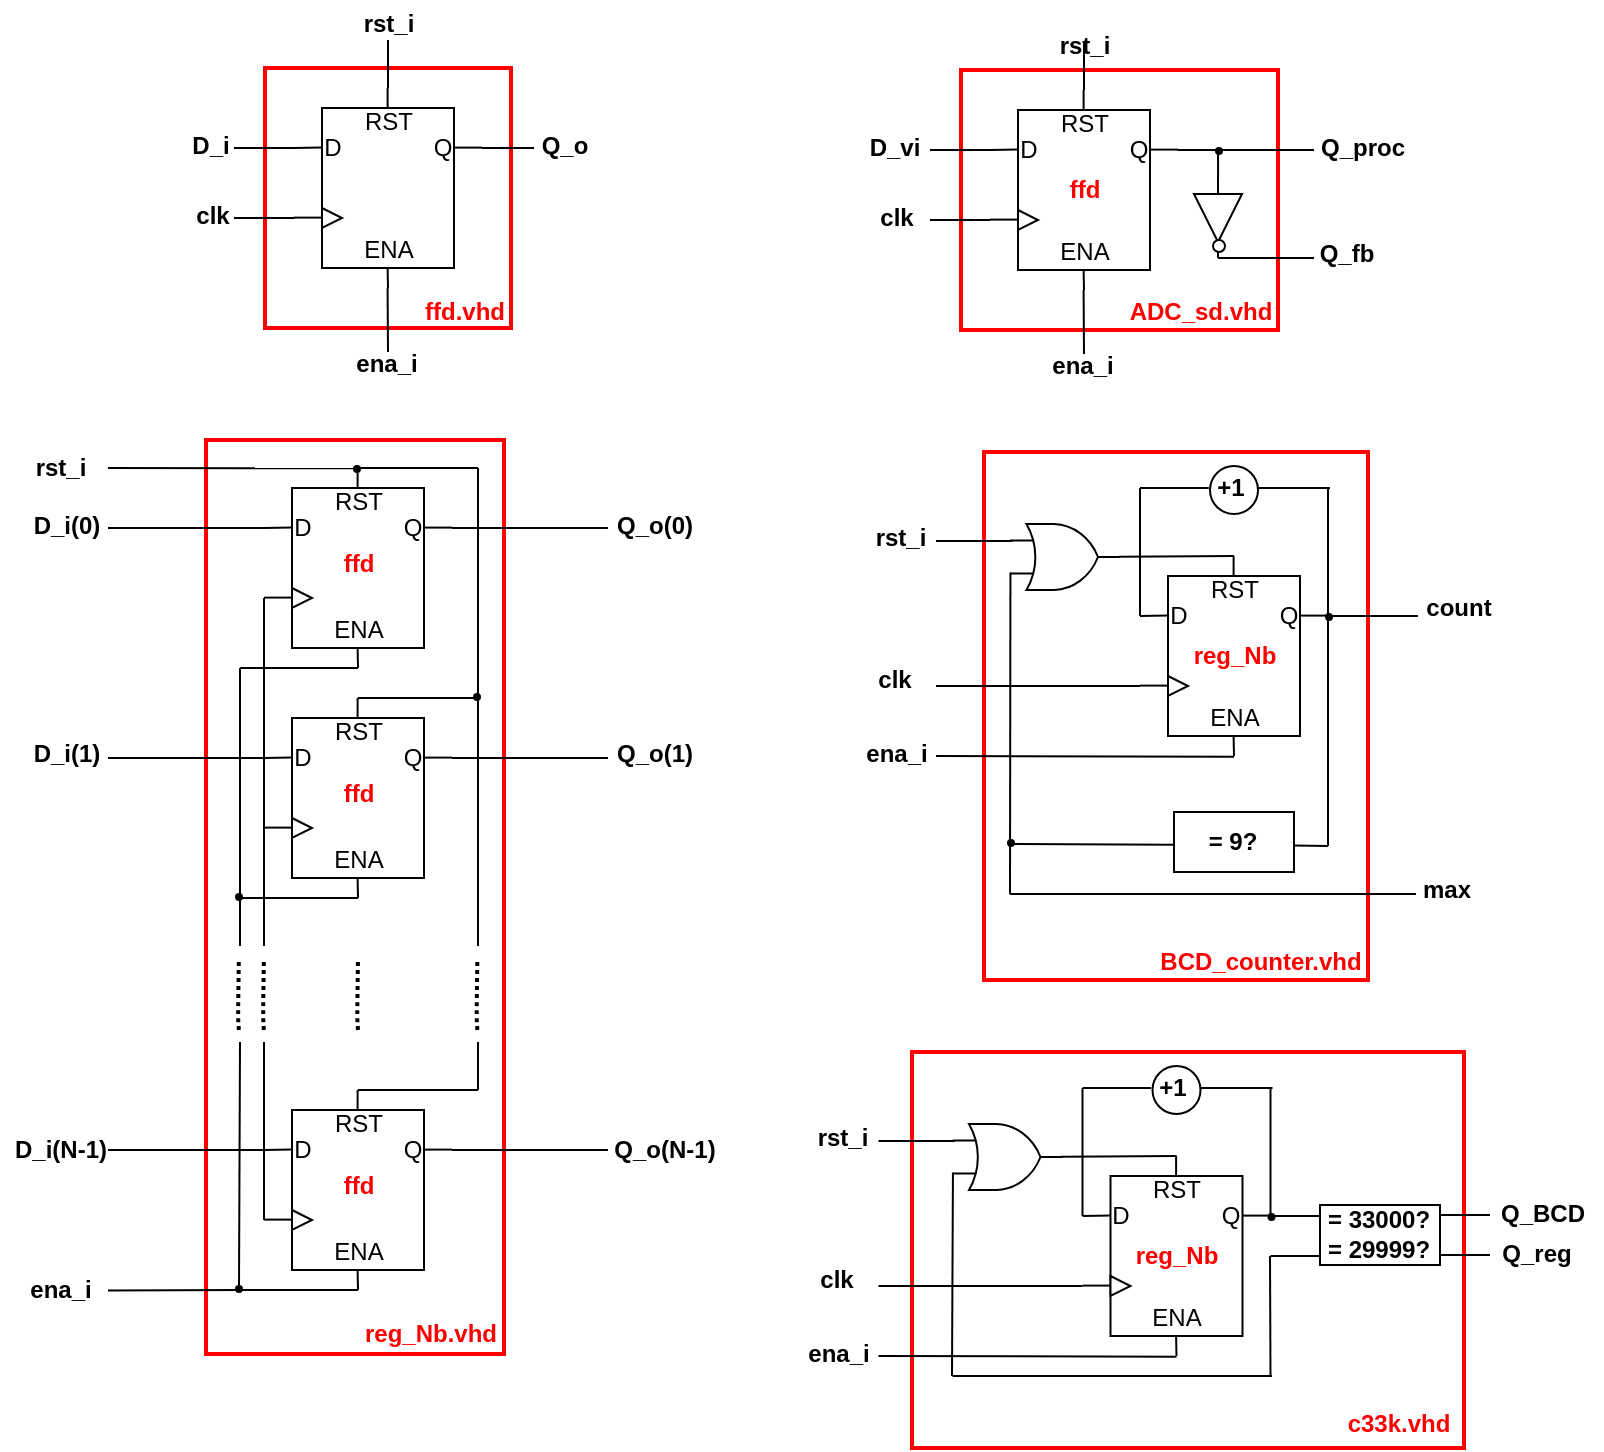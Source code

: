 <mxfile version="13.5.7" type="device"><diagram id="BDml15LXLaZWhRG83u35" name="Página-1"><mxGraphModel dx="1177" dy="720" grid="1" gridSize="6" guides="1" tooltips="1" connect="0" arrows="0" fold="1" page="1" pageScale="1" pageWidth="827" pageHeight="1169" math="0" shadow="0"><root><mxCell id="0"/><mxCell id="1" parent="0"/><mxCell id="DKKe2jAjlffZ30VWk2r--168" value="" style="rounded=0;whiteSpace=wrap;html=1;glass=0;fillColor=none;strokeColor=#FF0000;strokeWidth=2;" vertex="1" parent="1"><mxGeometry x="510" y="246" width="192" height="264" as="geometry"/></mxCell><mxCell id="DKKe2jAjlffZ30VWk2r--111" value="" style="rounded=0;whiteSpace=wrap;html=1;glass=0;fillColor=none;strokeColor=#FF0000;strokeWidth=2;" vertex="1" parent="1"><mxGeometry x="121" y="240" width="149" height="457" as="geometry"/></mxCell><mxCell id="DKKe2jAjlffZ30VWk2r--1" value="" style="group" vertex="1" connectable="0" parent="1"><mxGeometry x="165" y="64" width="94" height="100" as="geometry"/></mxCell><mxCell id="DKKe2jAjlffZ30VWk2r--2" value="" style="rounded=0;whiteSpace=wrap;html=1;" vertex="1" parent="DKKe2jAjlffZ30VWk2r--1"><mxGeometry x="14" y="10" width="66" height="80" as="geometry"/></mxCell><mxCell id="DKKe2jAjlffZ30VWk2r--3" value="" style="triangle;whiteSpace=wrap;html=1;" vertex="1" parent="DKKe2jAjlffZ30VWk2r--1"><mxGeometry x="14" y="60" width="10" height="10" as="geometry"/></mxCell><mxCell id="DKKe2jAjlffZ30VWk2r--4" value="D" style="text;html=1;resizable=0;autosize=1;align=center;verticalAlign=middle;points=[];fillColor=none;strokeColor=none;rounded=0;" vertex="1" parent="DKKe2jAjlffZ30VWk2r--1"><mxGeometry x="9" y="20" width="20" height="20" as="geometry"/></mxCell><mxCell id="DKKe2jAjlffZ30VWk2r--5" value="Q" style="text;html=1;resizable=0;autosize=1;align=center;verticalAlign=middle;points=[];fillColor=none;strokeColor=none;rounded=0;" vertex="1" parent="DKKe2jAjlffZ30VWk2r--1"><mxGeometry x="64" y="20" width="20" height="20" as="geometry"/></mxCell><mxCell id="DKKe2jAjlffZ30VWk2r--6" value="RST" style="text;html=1;resizable=0;autosize=1;align=center;verticalAlign=middle;points=[];fillColor=none;strokeColor=none;rounded=0;" vertex="1" parent="DKKe2jAjlffZ30VWk2r--1"><mxGeometry x="27" y="7" width="40" height="20" as="geometry"/></mxCell><mxCell id="DKKe2jAjlffZ30VWk2r--7" value="ENA" style="text;html=1;resizable=0;autosize=1;align=center;verticalAlign=middle;points=[];fillColor=none;strokeColor=none;rounded=0;" vertex="1" parent="DKKe2jAjlffZ30VWk2r--1"><mxGeometry x="27" y="71" width="40" height="20" as="geometry"/></mxCell><mxCell id="DKKe2jAjlffZ30VWk2r--8" value="" style="endArrow=none;html=1;" edge="1" parent="DKKe2jAjlffZ30VWk2r--1"><mxGeometry width="50" height="50" relative="1" as="geometry"><mxPoint y="30" as="sourcePoint"/><mxPoint x="14" y="29.8" as="targetPoint"/></mxGeometry></mxCell><mxCell id="DKKe2jAjlffZ30VWk2r--9" value="" style="endArrow=none;html=1;entryX=0.325;entryY=0.15;entryDx=0;entryDy=0;entryPerimeter=0;" edge="1" parent="DKKe2jAjlffZ30VWk2r--1"><mxGeometry width="50" height="50" relative="1" as="geometry"><mxPoint x="46.8" as="sourcePoint"/><mxPoint x="46.8" y="10" as="targetPoint"/></mxGeometry></mxCell><mxCell id="DKKe2jAjlffZ30VWk2r--10" value="" style="endArrow=none;html=1;" edge="1" parent="DKKe2jAjlffZ30VWk2r--1"><mxGeometry width="50" height="50" relative="1" as="geometry"><mxPoint y="64.8" as="sourcePoint"/><mxPoint x="14" y="64.8" as="targetPoint"/></mxGeometry></mxCell><mxCell id="DKKe2jAjlffZ30VWk2r--11" value="" style="endArrow=none;html=1;" edge="1" parent="DKKe2jAjlffZ30VWk2r--1"><mxGeometry width="50" height="50" relative="1" as="geometry"><mxPoint x="80" y="29.8" as="sourcePoint"/><mxPoint x="94" y="29.8" as="targetPoint"/></mxGeometry></mxCell><mxCell id="DKKe2jAjlffZ30VWk2r--12" value="" style="endArrow=none;html=1;" edge="1" parent="DKKe2jAjlffZ30VWk2r--1"><mxGeometry width="50" height="50" relative="1" as="geometry"><mxPoint x="46.8" y="90" as="sourcePoint"/><mxPoint x="47" y="100" as="targetPoint"/></mxGeometry></mxCell><mxCell id="DKKe2jAjlffZ30VWk2r--13" value="" style="rounded=0;whiteSpace=wrap;html=1;glass=0;fillColor=none;strokeColor=#FF0000;strokeWidth=2;" vertex="1" parent="1"><mxGeometry x="150.5" y="54" width="123" height="130" as="geometry"/></mxCell><mxCell id="DKKe2jAjlffZ30VWk2r--14" value="" style="endArrow=none;html=1;" edge="1" parent="1"><mxGeometry width="50" height="50" relative="1" as="geometry"><mxPoint x="135" y="94" as="sourcePoint"/><mxPoint x="165" y="94" as="targetPoint"/></mxGeometry></mxCell><mxCell id="DKKe2jAjlffZ30VWk2r--15" value="" style="endArrow=none;html=1;" edge="1" parent="1"><mxGeometry width="50" height="50" relative="1" as="geometry"><mxPoint x="135" y="129" as="sourcePoint"/><mxPoint x="165" y="129" as="targetPoint"/></mxGeometry></mxCell><mxCell id="DKKe2jAjlffZ30VWk2r--16" value="" style="endArrow=none;html=1;" edge="1" parent="1"><mxGeometry width="50" height="50" relative="1" as="geometry"><mxPoint x="212" y="64" as="sourcePoint"/><mxPoint x="212" y="40" as="targetPoint"/></mxGeometry></mxCell><mxCell id="DKKe2jAjlffZ30VWk2r--17" value="" style="endArrow=none;html=1;" edge="1" parent="1"><mxGeometry width="50" height="50" relative="1" as="geometry"><mxPoint x="212" y="196" as="sourcePoint"/><mxPoint x="211.8" y="164" as="targetPoint"/></mxGeometry></mxCell><mxCell id="DKKe2jAjlffZ30VWk2r--18" value="" style="endArrow=none;html=1;" edge="1" parent="1"><mxGeometry width="50" height="50" relative="1" as="geometry"><mxPoint x="259" y="94" as="sourcePoint"/><mxPoint x="285" y="94" as="targetPoint"/></mxGeometry></mxCell><mxCell id="DKKe2jAjlffZ30VWk2r--19" value="ffd.vhd" style="text;html=1;resizable=0;autosize=1;align=center;verticalAlign=middle;points=[];fillColor=none;strokeColor=none;rounded=0;fontSize=12;fontStyle=1;fontColor=#FF0000;" vertex="1" parent="1"><mxGeometry x="222.5" y="164" width="54" height="24" as="geometry"/></mxCell><mxCell id="DKKe2jAjlffZ30VWk2r--20" value="&lt;font style=&quot;font-size: 12px;&quot; color=&quot;#000000&quot;&gt;D_i&lt;/font&gt;" style="text;html=1;resizable=0;autosize=1;align=center;verticalAlign=middle;points=[];fillColor=none;strokeColor=none;rounded=0;fontSize=12;fontColor=#FF0000;fontStyle=1" vertex="1" parent="1"><mxGeometry x="105" y="81" width="36" height="24" as="geometry"/></mxCell><mxCell id="DKKe2jAjlffZ30VWk2r--21" value="&lt;font style=&quot;font-size: 12px;&quot; color=&quot;#000000&quot;&gt;clk&lt;/font&gt;" style="text;html=1;resizable=0;autosize=1;align=center;verticalAlign=middle;points=[];fillColor=none;strokeColor=none;rounded=0;fontSize=12;fontColor=#FF0000;fontStyle=1" vertex="1" parent="1"><mxGeometry x="109" y="116" width="30" height="24" as="geometry"/></mxCell><mxCell id="DKKe2jAjlffZ30VWk2r--22" value="&lt;font style=&quot;font-size: 12px;&quot; color=&quot;#000000&quot;&gt;Q_o&lt;/font&gt;" style="text;html=1;resizable=0;autosize=1;align=center;verticalAlign=middle;points=[];fillColor=none;strokeColor=none;rounded=0;fontSize=12;fontColor=#FF0000;fontStyle=1" vertex="1" parent="1"><mxGeometry x="282" y="81" width="36" height="24" as="geometry"/></mxCell><mxCell id="DKKe2jAjlffZ30VWk2r--23" value="&lt;font style=&quot;font-size: 12px;&quot; color=&quot;#000000&quot;&gt;rst_i&lt;/font&gt;" style="text;html=1;resizable=0;autosize=1;align=center;verticalAlign=middle;points=[];fillColor=none;strokeColor=none;rounded=0;fontSize=12;fontColor=#FF0000;fontStyle=1" vertex="1" parent="1"><mxGeometry x="191" y="20" width="42" height="24" as="geometry"/></mxCell><mxCell id="DKKe2jAjlffZ30VWk2r--24" value="&lt;font style=&quot;font-size: 12px;&quot; color=&quot;#000000&quot;&gt;ena_i&lt;/font&gt;" style="text;html=1;resizable=0;autosize=1;align=center;verticalAlign=middle;points=[];fillColor=none;strokeColor=none;rounded=0;fontSize=12;fontColor=#FF0000;fontStyle=1" vertex="1" parent="1"><mxGeometry x="187" y="190" width="48" height="24" as="geometry"/></mxCell><mxCell id="DKKe2jAjlffZ30VWk2r--25" value="" style="group" vertex="1" connectable="0" parent="1"><mxGeometry x="150" y="254" width="94" height="100" as="geometry"/></mxCell><mxCell id="DKKe2jAjlffZ30VWk2r--26" value="" style="rounded=0;whiteSpace=wrap;html=1;" vertex="1" parent="DKKe2jAjlffZ30VWk2r--25"><mxGeometry x="14" y="10" width="66" height="80" as="geometry"/></mxCell><mxCell id="DKKe2jAjlffZ30VWk2r--27" value="" style="triangle;whiteSpace=wrap;html=1;" vertex="1" parent="DKKe2jAjlffZ30VWk2r--25"><mxGeometry x="14" y="60" width="10" height="10" as="geometry"/></mxCell><mxCell id="DKKe2jAjlffZ30VWk2r--28" value="D" style="text;html=1;resizable=0;autosize=1;align=center;verticalAlign=middle;points=[];fillColor=none;strokeColor=none;rounded=0;" vertex="1" parent="DKKe2jAjlffZ30VWk2r--25"><mxGeometry x="9" y="20" width="20" height="20" as="geometry"/></mxCell><mxCell id="DKKe2jAjlffZ30VWk2r--29" value="Q" style="text;html=1;resizable=0;autosize=1;align=center;verticalAlign=middle;points=[];fillColor=none;strokeColor=none;rounded=0;" vertex="1" parent="DKKe2jAjlffZ30VWk2r--25"><mxGeometry x="64" y="20" width="20" height="20" as="geometry"/></mxCell><mxCell id="DKKe2jAjlffZ30VWk2r--30" value="RST" style="text;html=1;resizable=0;autosize=1;align=center;verticalAlign=middle;points=[];fillColor=none;strokeColor=none;rounded=0;" vertex="1" parent="DKKe2jAjlffZ30VWk2r--25"><mxGeometry x="27" y="7" width="40" height="20" as="geometry"/></mxCell><mxCell id="DKKe2jAjlffZ30VWk2r--31" value="ENA" style="text;html=1;resizable=0;autosize=1;align=center;verticalAlign=middle;points=[];fillColor=none;strokeColor=none;rounded=0;" vertex="1" parent="DKKe2jAjlffZ30VWk2r--25"><mxGeometry x="27" y="71" width="40" height="20" as="geometry"/></mxCell><mxCell id="DKKe2jAjlffZ30VWk2r--32" value="" style="endArrow=none;html=1;" edge="1" parent="DKKe2jAjlffZ30VWk2r--25"><mxGeometry width="50" height="50" relative="1" as="geometry"><mxPoint y="30" as="sourcePoint"/><mxPoint x="14" y="29.8" as="targetPoint"/></mxGeometry></mxCell><mxCell id="DKKe2jAjlffZ30VWk2r--33" value="" style="endArrow=none;html=1;entryX=0.325;entryY=0.15;entryDx=0;entryDy=0;entryPerimeter=0;" edge="1" parent="DKKe2jAjlffZ30VWk2r--25"><mxGeometry width="50" height="50" relative="1" as="geometry"><mxPoint x="46.8" as="sourcePoint"/><mxPoint x="46.8" y="10" as="targetPoint"/></mxGeometry></mxCell><mxCell id="DKKe2jAjlffZ30VWk2r--34" value="" style="endArrow=none;html=1;" edge="1" parent="DKKe2jAjlffZ30VWk2r--25"><mxGeometry width="50" height="50" relative="1" as="geometry"><mxPoint y="64.8" as="sourcePoint"/><mxPoint x="14" y="64.8" as="targetPoint"/></mxGeometry></mxCell><mxCell id="DKKe2jAjlffZ30VWk2r--35" value="" style="endArrow=none;html=1;" edge="1" parent="DKKe2jAjlffZ30VWk2r--25"><mxGeometry width="50" height="50" relative="1" as="geometry"><mxPoint x="80" y="29.8" as="sourcePoint"/><mxPoint x="94" y="29.8" as="targetPoint"/></mxGeometry></mxCell><mxCell id="DKKe2jAjlffZ30VWk2r--36" value="" style="endArrow=none;html=1;" edge="1" parent="DKKe2jAjlffZ30VWk2r--25"><mxGeometry width="50" height="50" relative="1" as="geometry"><mxPoint x="46.8" y="90" as="sourcePoint"/><mxPoint x="47" y="100" as="targetPoint"/></mxGeometry></mxCell><mxCell id="DKKe2jAjlffZ30VWk2r--107" value="ffd" style="text;html=1;resizable=0;autosize=1;align=center;verticalAlign=middle;points=[];fillColor=none;strokeColor=none;rounded=0;fontSize=12;fontStyle=1;fontColor=#FF0000;" vertex="1" parent="DKKe2jAjlffZ30VWk2r--25"><mxGeometry x="32" y="36" width="30" height="24" as="geometry"/></mxCell><mxCell id="DKKe2jAjlffZ30VWk2r--117" value="" style="ellipse;whiteSpace=wrap;html=1;fontSize=12;fontColor=#FF0000;aspect=fixed;fillColor=#000000;" vertex="1" parent="DKKe2jAjlffZ30VWk2r--25"><mxGeometry x="45" y="-1" width="3" height="3" as="geometry"/></mxCell><mxCell id="DKKe2jAjlffZ30VWk2r--51" value="" style="group" vertex="1" connectable="0" parent="1"><mxGeometry x="150" y="369" width="94" height="100" as="geometry"/></mxCell><mxCell id="DKKe2jAjlffZ30VWk2r--52" value="" style="rounded=0;whiteSpace=wrap;html=1;" vertex="1" parent="DKKe2jAjlffZ30VWk2r--51"><mxGeometry x="14" y="10" width="66" height="80" as="geometry"/></mxCell><mxCell id="DKKe2jAjlffZ30VWk2r--53" value="" style="triangle;whiteSpace=wrap;html=1;" vertex="1" parent="DKKe2jAjlffZ30VWk2r--51"><mxGeometry x="14" y="60" width="10" height="10" as="geometry"/></mxCell><mxCell id="DKKe2jAjlffZ30VWk2r--54" value="D" style="text;html=1;resizable=0;autosize=1;align=center;verticalAlign=middle;points=[];fillColor=none;strokeColor=none;rounded=0;" vertex="1" parent="DKKe2jAjlffZ30VWk2r--51"><mxGeometry x="9" y="20" width="20" height="20" as="geometry"/></mxCell><mxCell id="DKKe2jAjlffZ30VWk2r--55" value="Q" style="text;html=1;resizable=0;autosize=1;align=center;verticalAlign=middle;points=[];fillColor=none;strokeColor=none;rounded=0;" vertex="1" parent="DKKe2jAjlffZ30VWk2r--51"><mxGeometry x="64" y="20" width="20" height="20" as="geometry"/></mxCell><mxCell id="DKKe2jAjlffZ30VWk2r--56" value="RST" style="text;html=1;resizable=0;autosize=1;align=center;verticalAlign=middle;points=[];fillColor=none;strokeColor=none;rounded=0;" vertex="1" parent="DKKe2jAjlffZ30VWk2r--51"><mxGeometry x="27" y="7" width="40" height="20" as="geometry"/></mxCell><mxCell id="DKKe2jAjlffZ30VWk2r--57" value="ENA" style="text;html=1;resizable=0;autosize=1;align=center;verticalAlign=middle;points=[];fillColor=none;strokeColor=none;rounded=0;" vertex="1" parent="DKKe2jAjlffZ30VWk2r--51"><mxGeometry x="27" y="71" width="40" height="20" as="geometry"/></mxCell><mxCell id="DKKe2jAjlffZ30VWk2r--58" value="" style="endArrow=none;html=1;" edge="1" parent="DKKe2jAjlffZ30VWk2r--51"><mxGeometry width="50" height="50" relative="1" as="geometry"><mxPoint y="30" as="sourcePoint"/><mxPoint x="14" y="29.8" as="targetPoint"/></mxGeometry></mxCell><mxCell id="DKKe2jAjlffZ30VWk2r--59" value="" style="endArrow=none;html=1;entryX=0.325;entryY=0.15;entryDx=0;entryDy=0;entryPerimeter=0;" edge="1" parent="DKKe2jAjlffZ30VWk2r--51"><mxGeometry width="50" height="50" relative="1" as="geometry"><mxPoint x="46.8" as="sourcePoint"/><mxPoint x="46.8" y="10" as="targetPoint"/></mxGeometry></mxCell><mxCell id="DKKe2jAjlffZ30VWk2r--60" value="" style="endArrow=none;html=1;" edge="1" parent="DKKe2jAjlffZ30VWk2r--51"><mxGeometry width="50" height="50" relative="1" as="geometry"><mxPoint y="64.8" as="sourcePoint"/><mxPoint x="14" y="64.8" as="targetPoint"/></mxGeometry></mxCell><mxCell id="DKKe2jAjlffZ30VWk2r--61" value="" style="endArrow=none;html=1;" edge="1" parent="DKKe2jAjlffZ30VWk2r--51"><mxGeometry width="50" height="50" relative="1" as="geometry"><mxPoint x="80" y="29.8" as="sourcePoint"/><mxPoint x="94" y="29.8" as="targetPoint"/></mxGeometry></mxCell><mxCell id="DKKe2jAjlffZ30VWk2r--62" value="" style="endArrow=none;html=1;" edge="1" parent="DKKe2jAjlffZ30VWk2r--51"><mxGeometry width="50" height="50" relative="1" as="geometry"><mxPoint x="46.8" y="90" as="sourcePoint"/><mxPoint x="47" y="100" as="targetPoint"/></mxGeometry></mxCell><mxCell id="DKKe2jAjlffZ30VWk2r--108" value="ffd" style="text;html=1;resizable=0;autosize=1;align=center;verticalAlign=middle;points=[];fillColor=none;strokeColor=none;rounded=0;fontSize=12;fontStyle=1;fontColor=#FF0000;" vertex="1" parent="DKKe2jAjlffZ30VWk2r--51"><mxGeometry x="32" y="36" width="30" height="24" as="geometry"/></mxCell><mxCell id="DKKe2jAjlffZ30VWk2r--63" value="" style="group" vertex="1" connectable="0" parent="1"><mxGeometry x="150" y="565" width="94" height="100" as="geometry"/></mxCell><mxCell id="DKKe2jAjlffZ30VWk2r--64" value="" style="rounded=0;whiteSpace=wrap;html=1;" vertex="1" parent="DKKe2jAjlffZ30VWk2r--63"><mxGeometry x="14" y="10" width="66" height="80" as="geometry"/></mxCell><mxCell id="DKKe2jAjlffZ30VWk2r--65" value="" style="triangle;whiteSpace=wrap;html=1;" vertex="1" parent="DKKe2jAjlffZ30VWk2r--63"><mxGeometry x="14" y="60" width="10" height="10" as="geometry"/></mxCell><mxCell id="DKKe2jAjlffZ30VWk2r--66" value="D" style="text;html=1;resizable=0;autosize=1;align=center;verticalAlign=middle;points=[];fillColor=none;strokeColor=none;rounded=0;" vertex="1" parent="DKKe2jAjlffZ30VWk2r--63"><mxGeometry x="9" y="20" width="20" height="20" as="geometry"/></mxCell><mxCell id="DKKe2jAjlffZ30VWk2r--67" value="Q" style="text;html=1;resizable=0;autosize=1;align=center;verticalAlign=middle;points=[];fillColor=none;strokeColor=none;rounded=0;" vertex="1" parent="DKKe2jAjlffZ30VWk2r--63"><mxGeometry x="64" y="20" width="20" height="20" as="geometry"/></mxCell><mxCell id="DKKe2jAjlffZ30VWk2r--68" value="RST" style="text;html=1;resizable=0;autosize=1;align=center;verticalAlign=middle;points=[];fillColor=none;strokeColor=none;rounded=0;" vertex="1" parent="DKKe2jAjlffZ30VWk2r--63"><mxGeometry x="27" y="7" width="40" height="20" as="geometry"/></mxCell><mxCell id="DKKe2jAjlffZ30VWk2r--69" value="ENA" style="text;html=1;resizable=0;autosize=1;align=center;verticalAlign=middle;points=[];fillColor=none;strokeColor=none;rounded=0;" vertex="1" parent="DKKe2jAjlffZ30VWk2r--63"><mxGeometry x="27" y="71" width="40" height="20" as="geometry"/></mxCell><mxCell id="DKKe2jAjlffZ30VWk2r--70" value="" style="endArrow=none;html=1;" edge="1" parent="DKKe2jAjlffZ30VWk2r--63"><mxGeometry width="50" height="50" relative="1" as="geometry"><mxPoint y="30" as="sourcePoint"/><mxPoint x="14" y="29.8" as="targetPoint"/></mxGeometry></mxCell><mxCell id="DKKe2jAjlffZ30VWk2r--71" value="" style="endArrow=none;html=1;entryX=0.325;entryY=0.15;entryDx=0;entryDy=0;entryPerimeter=0;" edge="1" parent="DKKe2jAjlffZ30VWk2r--63"><mxGeometry width="50" height="50" relative="1" as="geometry"><mxPoint x="46.8" as="sourcePoint"/><mxPoint x="46.8" y="10" as="targetPoint"/></mxGeometry></mxCell><mxCell id="DKKe2jAjlffZ30VWk2r--72" value="" style="endArrow=none;html=1;" edge="1" parent="DKKe2jAjlffZ30VWk2r--63"><mxGeometry width="50" height="50" relative="1" as="geometry"><mxPoint y="64.8" as="sourcePoint"/><mxPoint x="14" y="64.8" as="targetPoint"/></mxGeometry></mxCell><mxCell id="DKKe2jAjlffZ30VWk2r--73" value="" style="endArrow=none;html=1;" edge="1" parent="DKKe2jAjlffZ30VWk2r--63"><mxGeometry width="50" height="50" relative="1" as="geometry"><mxPoint x="80" y="29.8" as="sourcePoint"/><mxPoint x="94" y="29.8" as="targetPoint"/></mxGeometry></mxCell><mxCell id="DKKe2jAjlffZ30VWk2r--74" value="" style="endArrow=none;html=1;" edge="1" parent="DKKe2jAjlffZ30VWk2r--63"><mxGeometry width="50" height="50" relative="1" as="geometry"><mxPoint x="46.8" y="90" as="sourcePoint"/><mxPoint x="47" y="100" as="targetPoint"/></mxGeometry></mxCell><mxCell id="DKKe2jAjlffZ30VWk2r--86" value="" style="endArrow=none;html=1;fontSize=12;fontColor=#FF0000;" edge="1" parent="DKKe2jAjlffZ30VWk2r--63"><mxGeometry width="50" height="50" relative="1" as="geometry"><mxPoint x="-12" y="100" as="sourcePoint"/><mxPoint x="47" y="100" as="targetPoint"/></mxGeometry></mxCell><mxCell id="DKKe2jAjlffZ30VWk2r--94" value="" style="endArrow=none;html=1;fontSize=12;fontColor=#FF0000;" edge="1" parent="DKKe2jAjlffZ30VWk2r--63"><mxGeometry width="50" height="50" relative="1" as="geometry"><mxPoint y="65" as="sourcePoint"/><mxPoint y="-24" as="targetPoint"/></mxGeometry></mxCell><mxCell id="DKKe2jAjlffZ30VWk2r--109" value="ffd" style="text;html=1;resizable=0;autosize=1;align=center;verticalAlign=middle;points=[];fillColor=none;strokeColor=none;rounded=0;fontSize=12;fontStyle=1;fontColor=#FF0000;" vertex="1" parent="DKKe2jAjlffZ30VWk2r--63"><mxGeometry x="32" y="36" width="30" height="24" as="geometry"/></mxCell><mxCell id="DKKe2jAjlffZ30VWk2r--75" value="" style="endArrow=none;dashed=1;html=1;strokeWidth=2;fontSize=12;fontColor=#FF0000;dashPattern=1 1;" edge="1" parent="1"><mxGeometry width="50" height="50" relative="1" as="geometry"><mxPoint x="197" y="535" as="sourcePoint"/><mxPoint x="197" y="499" as="targetPoint"/><Array as="points"><mxPoint x="196.58" y="529"/></Array></mxGeometry></mxCell><mxCell id="DKKe2jAjlffZ30VWk2r--76" value="" style="endArrow=none;html=1;fontSize=12;fontColor=#FF0000;" edge="1" parent="1"><mxGeometry width="50" height="50" relative="1" as="geometry"><mxPoint x="72" y="284" as="sourcePoint"/><mxPoint x="150" y="284" as="targetPoint"/></mxGeometry></mxCell><mxCell id="DKKe2jAjlffZ30VWk2r--77" value="" style="endArrow=none;html=1;fontSize=12;fontColor=#FF0000;" edge="1" parent="1"><mxGeometry width="50" height="50" relative="1" as="geometry"><mxPoint x="72" y="399" as="sourcePoint"/><mxPoint x="150" y="399" as="targetPoint"/></mxGeometry></mxCell><mxCell id="DKKe2jAjlffZ30VWk2r--78" value="" style="endArrow=none;html=1;fontSize=12;fontColor=#FF0000;" edge="1" parent="1"><mxGeometry width="50" height="50" relative="1" as="geometry"><mxPoint x="72" y="595" as="sourcePoint"/><mxPoint x="150" y="595" as="targetPoint"/></mxGeometry></mxCell><mxCell id="DKKe2jAjlffZ30VWk2r--80" value="" style="endArrow=none;html=1;fontSize=12;fontColor=#FF0000;" edge="1" parent="1"><mxGeometry width="50" height="50" relative="1" as="geometry"><mxPoint x="138" y="354" as="sourcePoint"/><mxPoint x="197" y="354" as="targetPoint"/></mxGeometry></mxCell><mxCell id="DKKe2jAjlffZ30VWk2r--81" value="" style="endArrow=none;html=1;fontSize=12;fontColor=#FF0000;" edge="1" parent="1"><mxGeometry width="50" height="50" relative="1" as="geometry"><mxPoint x="138" y="469" as="sourcePoint"/><mxPoint x="138" y="354" as="targetPoint"/></mxGeometry></mxCell><mxCell id="DKKe2jAjlffZ30VWk2r--82" value="" style="endArrow=none;html=1;fontSize=12;fontColor=#FF0000;" edge="1" parent="1"><mxGeometry width="50" height="50" relative="1" as="geometry"><mxPoint x="138" y="469" as="sourcePoint"/><mxPoint x="197" y="469" as="targetPoint"/></mxGeometry></mxCell><mxCell id="DKKe2jAjlffZ30VWk2r--83" value="" style="ellipse;whiteSpace=wrap;html=1;fontSize=12;fontColor=#FF0000;aspect=fixed;fillColor=#000000;" vertex="1" parent="1"><mxGeometry x="136" y="467" width="3" height="3" as="geometry"/></mxCell><mxCell id="DKKe2jAjlffZ30VWk2r--87" value="" style="endArrow=none;html=1;fontSize=12;fontColor=#FF0000;" edge="1" parent="1"><mxGeometry width="50" height="50" relative="1" as="geometry"><mxPoint x="138" y="493" as="sourcePoint"/><mxPoint x="138" y="470" as="targetPoint"/></mxGeometry></mxCell><mxCell id="DKKe2jAjlffZ30VWk2r--88" value="" style="endArrow=none;html=1;fontSize=12;fontColor=#FF0000;" edge="1" parent="1" source="DKKe2jAjlffZ30VWk2r--89"><mxGeometry width="50" height="50" relative="1" as="geometry"><mxPoint x="138" y="665" as="sourcePoint"/><mxPoint x="138" y="541" as="targetPoint"/></mxGeometry></mxCell><mxCell id="DKKe2jAjlffZ30VWk2r--89" value="" style="ellipse;whiteSpace=wrap;html=1;fontSize=12;fontColor=#FF0000;aspect=fixed;fillColor=#000000;" vertex="1" parent="1"><mxGeometry x="136" y="663" width="3" height="3" as="geometry"/></mxCell><mxCell id="DKKe2jAjlffZ30VWk2r--90" value="" style="endArrow=none;html=1;fontSize=12;fontColor=#FF0000;" edge="1" parent="1" target="DKKe2jAjlffZ30VWk2r--89"><mxGeometry width="50" height="50" relative="1" as="geometry"><mxPoint x="138" y="666" as="sourcePoint"/><mxPoint x="138" y="552" as="targetPoint"/></mxGeometry></mxCell><mxCell id="DKKe2jAjlffZ30VWk2r--91" value="" style="endArrow=none;html=1;fontSize=12;fontColor=#FF0000;" edge="1" parent="1"><mxGeometry width="50" height="50" relative="1" as="geometry"><mxPoint x="150" y="493" as="sourcePoint"/><mxPoint x="150" y="319" as="targetPoint"/></mxGeometry></mxCell><mxCell id="DKKe2jAjlffZ30VWk2r--92" value="" style="ellipse;whiteSpace=wrap;html=1;fontSize=12;fontColor=#FF0000;aspect=fixed;fillColor=#000000;" vertex="1" parent="1"><mxGeometry x="255" y="367" width="3" height="3" as="geometry"/></mxCell><mxCell id="DKKe2jAjlffZ30VWk2r--95" value="" style="endArrow=none;html=1;fontSize=12;fontColor=#FF0000;" edge="1" parent="1"><mxGeometry width="50" height="50" relative="1" as="geometry"><mxPoint x="244" y="595" as="sourcePoint"/><mxPoint x="322" y="595" as="targetPoint"/></mxGeometry></mxCell><mxCell id="DKKe2jAjlffZ30VWk2r--96" value="" style="endArrow=none;html=1;fontSize=12;fontColor=#FF0000;" edge="1" parent="1"><mxGeometry width="50" height="50" relative="1" as="geometry"><mxPoint x="244" y="399" as="sourcePoint"/><mxPoint x="322" y="399" as="targetPoint"/></mxGeometry></mxCell><mxCell id="DKKe2jAjlffZ30VWk2r--97" value="" style="endArrow=none;html=1;fontSize=12;fontColor=#FF0000;" edge="1" parent="1"><mxGeometry width="50" height="50" relative="1" as="geometry"><mxPoint x="244" y="284" as="sourcePoint"/><mxPoint x="322" y="284" as="targetPoint"/></mxGeometry></mxCell><mxCell id="DKKe2jAjlffZ30VWk2r--98" value="" style="endArrow=none;html=1;fontSize=12;fontColor=#FF0000;" edge="1" parent="1"><mxGeometry width="50" height="50" relative="1" as="geometry"><mxPoint x="197" y="254" as="sourcePoint"/><mxPoint x="257" y="254" as="targetPoint"/></mxGeometry></mxCell><mxCell id="DKKe2jAjlffZ30VWk2r--99" value="" style="endArrow=none;html=1;fontSize=12;fontColor=#FF0000;" edge="1" parent="1"><mxGeometry width="50" height="50" relative="1" as="geometry"><mxPoint x="197" y="369" as="sourcePoint"/><mxPoint x="257" y="369" as="targetPoint"/></mxGeometry></mxCell><mxCell id="DKKe2jAjlffZ30VWk2r--101" value="" style="endArrow=none;html=1;fontSize=12;fontColor=#FF0000;" edge="1" parent="1"><mxGeometry width="50" height="50" relative="1" as="geometry"><mxPoint x="257" y="493" as="sourcePoint"/><mxPoint x="257" y="254" as="targetPoint"/></mxGeometry></mxCell><mxCell id="DKKe2jAjlffZ30VWk2r--102" value="" style="endArrow=none;html=1;fontSize=12;fontColor=#FF0000;" edge="1" parent="1"><mxGeometry width="50" height="50" relative="1" as="geometry"><mxPoint x="197" y="565" as="sourcePoint"/><mxPoint x="257" y="565" as="targetPoint"/></mxGeometry></mxCell><mxCell id="DKKe2jAjlffZ30VWk2r--103" value="" style="endArrow=none;html=1;fontSize=12;fontColor=#FF0000;" edge="1" parent="1"><mxGeometry width="50" height="50" relative="1" as="geometry"><mxPoint x="257" y="565" as="sourcePoint"/><mxPoint x="257" y="541" as="targetPoint"/></mxGeometry></mxCell><mxCell id="DKKe2jAjlffZ30VWk2r--104" value="" style="endArrow=none;dashed=1;html=1;strokeWidth=2;fontSize=12;fontColor=#FF0000;dashPattern=1 1;" edge="1" parent="1"><mxGeometry width="50" height="50" relative="1" as="geometry"><mxPoint x="149.94" y="535" as="sourcePoint"/><mxPoint x="149.94" y="499" as="targetPoint"/><Array as="points"><mxPoint x="149.52" y="529"/></Array></mxGeometry></mxCell><mxCell id="DKKe2jAjlffZ30VWk2r--105" value="" style="endArrow=none;dashed=1;html=1;strokeWidth=2;fontSize=12;fontColor=#FF0000;dashPattern=1 1;" edge="1" parent="1"><mxGeometry width="50" height="50" relative="1" as="geometry"><mxPoint x="137.42" y="535" as="sourcePoint"/><mxPoint x="137.42" y="499" as="targetPoint"/><Array as="points"><mxPoint x="137" y="529"/></Array></mxGeometry></mxCell><mxCell id="DKKe2jAjlffZ30VWk2r--106" value="" style="endArrow=none;dashed=1;html=1;strokeWidth=2;fontSize=12;fontColor=#FF0000;dashPattern=1 1;" edge="1" parent="1"><mxGeometry width="50" height="50" relative="1" as="geometry"><mxPoint x="256.68" y="535" as="sourcePoint"/><mxPoint x="256.68" y="499" as="targetPoint"/><Array as="points"><mxPoint x="256.26" y="529"/></Array></mxGeometry></mxCell><mxCell id="DKKe2jAjlffZ30VWk2r--110" value="" style="endArrow=none;html=1;fontSize=12;fontColor=#FF0000;" edge="1" parent="1"><mxGeometry width="50" height="50" relative="1" as="geometry"><mxPoint x="72" y="665.3" as="sourcePoint"/><mxPoint x="138" y="665" as="targetPoint"/></mxGeometry></mxCell><mxCell id="DKKe2jAjlffZ30VWk2r--113" value="reg_Nb.vhd" style="text;html=1;resizable=0;autosize=1;align=center;verticalAlign=middle;points=[];fillColor=none;strokeColor=none;rounded=0;fontSize=12;fontStyle=1;fontColor=#FF0000;" vertex="1" parent="1"><mxGeometry x="191" y="675" width="84" height="24" as="geometry"/></mxCell><mxCell id="DKKe2jAjlffZ30VWk2r--114" value="&lt;font style=&quot;font-size: 12px;&quot; color=&quot;#000000&quot;&gt;ena_i&lt;/font&gt;" style="text;html=1;resizable=0;autosize=1;align=center;verticalAlign=middle;points=[];fillColor=none;strokeColor=none;rounded=0;fontSize=12;fontColor=#FF0000;fontStyle=1" vertex="1" parent="1"><mxGeometry x="24" y="652.5" width="48" height="24" as="geometry"/></mxCell><mxCell id="DKKe2jAjlffZ30VWk2r--115" value="&lt;font style=&quot;font-size: 12px;&quot; color=&quot;#000000&quot;&gt;rst_i&lt;/font&gt;" style="text;html=1;resizable=0;autosize=1;align=center;verticalAlign=middle;points=[];fillColor=none;strokeColor=none;rounded=0;fontSize=12;fontColor=#FF0000;fontStyle=1" vertex="1" parent="1"><mxGeometry x="27" y="242" width="42" height="24" as="geometry"/></mxCell><mxCell id="DKKe2jAjlffZ30VWk2r--116" value="" style="endArrow=none;html=1;fontSize=12;fontColor=#FF0000;entryX=0.517;entryY=0.031;entryDx=0;entryDy=0;entryPerimeter=0;" edge="1" parent="1" target="DKKe2jAjlffZ30VWk2r--111"><mxGeometry width="50" height="50" relative="1" as="geometry"><mxPoint x="72" y="254" as="sourcePoint"/><mxPoint x="102" y="254" as="targetPoint"/></mxGeometry></mxCell><mxCell id="DKKe2jAjlffZ30VWk2r--118" value="&lt;font style=&quot;font-size: 12px&quot; color=&quot;#000000&quot;&gt;Q_o(0)&lt;/font&gt;" style="text;html=1;resizable=0;autosize=1;align=center;verticalAlign=middle;points=[];fillColor=none;strokeColor=none;rounded=0;fontSize=12;fontColor=#FF0000;fontStyle=1" vertex="1" parent="1"><mxGeometry x="318" y="271" width="54" height="24" as="geometry"/></mxCell><mxCell id="DKKe2jAjlffZ30VWk2r--119" value="&lt;font style=&quot;font-size: 12px&quot; color=&quot;#000000&quot;&gt;Q_o(1)&lt;/font&gt;" style="text;html=1;resizable=0;autosize=1;align=center;verticalAlign=middle;points=[];fillColor=none;strokeColor=none;rounded=0;fontSize=12;fontColor=#FF0000;fontStyle=1" vertex="1" parent="1"><mxGeometry x="318" y="385" width="54" height="24" as="geometry"/></mxCell><mxCell id="DKKe2jAjlffZ30VWk2r--120" value="&lt;font style=&quot;font-size: 12px&quot; color=&quot;#000000&quot;&gt;Q_o(N-1)&lt;/font&gt;" style="text;html=1;resizable=0;autosize=1;align=center;verticalAlign=middle;points=[];fillColor=none;strokeColor=none;rounded=0;fontSize=12;fontColor=#FF0000;fontStyle=1" vertex="1" parent="1"><mxGeometry x="317" y="583" width="66" height="24" as="geometry"/></mxCell><mxCell id="DKKe2jAjlffZ30VWk2r--121" value="&lt;font style=&quot;font-size: 12px&quot; color=&quot;#000000&quot;&gt;D_i(0)&lt;/font&gt;" style="text;html=1;resizable=0;autosize=1;align=center;verticalAlign=middle;points=[];fillColor=none;strokeColor=none;rounded=0;fontSize=12;fontColor=#FF0000;fontStyle=1" vertex="1" parent="1"><mxGeometry x="27" y="271" width="48" height="24" as="geometry"/></mxCell><mxCell id="DKKe2jAjlffZ30VWk2r--122" value="&lt;font style=&quot;font-size: 12px&quot; color=&quot;#000000&quot;&gt;D_i(1)&lt;/font&gt;" style="text;html=1;resizable=0;autosize=1;align=center;verticalAlign=middle;points=[];fillColor=none;strokeColor=none;rounded=0;fontSize=12;fontColor=#FF0000;fontStyle=1" vertex="1" parent="1"><mxGeometry x="27" y="385" width="48" height="24" as="geometry"/></mxCell><mxCell id="DKKe2jAjlffZ30VWk2r--123" value="&lt;font style=&quot;font-size: 12px&quot; color=&quot;#000000&quot;&gt;D_i(N-1)&lt;/font&gt;" style="text;html=1;resizable=0;autosize=1;align=center;verticalAlign=middle;points=[];fillColor=none;strokeColor=none;rounded=0;fontSize=12;fontColor=#FF0000;fontStyle=1" vertex="1" parent="1"><mxGeometry x="18" y="583" width="60" height="24" as="geometry"/></mxCell><mxCell id="DKKe2jAjlffZ30VWk2r--124" value="" style="group" vertex="1" connectable="0" parent="1"><mxGeometry x="513" y="65" width="94" height="100" as="geometry"/></mxCell><mxCell id="DKKe2jAjlffZ30VWk2r--125" value="" style="rounded=0;whiteSpace=wrap;html=1;" vertex="1" parent="DKKe2jAjlffZ30VWk2r--124"><mxGeometry x="14" y="10" width="66" height="80" as="geometry"/></mxCell><mxCell id="DKKe2jAjlffZ30VWk2r--126" value="" style="triangle;whiteSpace=wrap;html=1;" vertex="1" parent="DKKe2jAjlffZ30VWk2r--124"><mxGeometry x="14" y="60" width="10" height="10" as="geometry"/></mxCell><mxCell id="DKKe2jAjlffZ30VWk2r--127" value="D" style="text;html=1;resizable=0;autosize=1;align=center;verticalAlign=middle;points=[];fillColor=none;strokeColor=none;rounded=0;" vertex="1" parent="DKKe2jAjlffZ30VWk2r--124"><mxGeometry x="9" y="20" width="20" height="20" as="geometry"/></mxCell><mxCell id="DKKe2jAjlffZ30VWk2r--128" value="Q" style="text;html=1;resizable=0;autosize=1;align=center;verticalAlign=middle;points=[];fillColor=none;strokeColor=none;rounded=0;" vertex="1" parent="DKKe2jAjlffZ30VWk2r--124"><mxGeometry x="64" y="20" width="20" height="20" as="geometry"/></mxCell><mxCell id="DKKe2jAjlffZ30VWk2r--129" value="RST" style="text;html=1;resizable=0;autosize=1;align=center;verticalAlign=middle;points=[];fillColor=none;strokeColor=none;rounded=0;" vertex="1" parent="DKKe2jAjlffZ30VWk2r--124"><mxGeometry x="27" y="7" width="40" height="20" as="geometry"/></mxCell><mxCell id="DKKe2jAjlffZ30VWk2r--130" value="ENA" style="text;html=1;resizable=0;autosize=1;align=center;verticalAlign=middle;points=[];fillColor=none;strokeColor=none;rounded=0;" vertex="1" parent="DKKe2jAjlffZ30VWk2r--124"><mxGeometry x="27" y="71" width="40" height="20" as="geometry"/></mxCell><mxCell id="DKKe2jAjlffZ30VWk2r--131" value="" style="endArrow=none;html=1;" edge="1" parent="DKKe2jAjlffZ30VWk2r--124"><mxGeometry width="50" height="50" relative="1" as="geometry"><mxPoint y="30" as="sourcePoint"/><mxPoint x="14" y="29.8" as="targetPoint"/></mxGeometry></mxCell><mxCell id="DKKe2jAjlffZ30VWk2r--132" value="" style="endArrow=none;html=1;entryX=0.325;entryY=0.15;entryDx=0;entryDy=0;entryPerimeter=0;" edge="1" parent="DKKe2jAjlffZ30VWk2r--124"><mxGeometry width="50" height="50" relative="1" as="geometry"><mxPoint x="46.8" as="sourcePoint"/><mxPoint x="46.8" y="10" as="targetPoint"/></mxGeometry></mxCell><mxCell id="DKKe2jAjlffZ30VWk2r--133" value="" style="endArrow=none;html=1;" edge="1" parent="DKKe2jAjlffZ30VWk2r--124"><mxGeometry width="50" height="50" relative="1" as="geometry"><mxPoint y="64.8" as="sourcePoint"/><mxPoint x="14" y="64.8" as="targetPoint"/></mxGeometry></mxCell><mxCell id="DKKe2jAjlffZ30VWk2r--134" value="" style="endArrow=none;html=1;" edge="1" parent="DKKe2jAjlffZ30VWk2r--124"><mxGeometry width="50" height="50" relative="1" as="geometry"><mxPoint x="80" y="29.8" as="sourcePoint"/><mxPoint x="94" y="29.8" as="targetPoint"/></mxGeometry></mxCell><mxCell id="DKKe2jAjlffZ30VWk2r--135" value="" style="endArrow=none;html=1;" edge="1" parent="DKKe2jAjlffZ30VWk2r--124"><mxGeometry width="50" height="50" relative="1" as="geometry"><mxPoint x="46.8" y="90" as="sourcePoint"/><mxPoint x="47" y="100" as="targetPoint"/></mxGeometry></mxCell><mxCell id="DKKe2jAjlffZ30VWk2r--136" value="" style="rounded=0;whiteSpace=wrap;html=1;glass=0;fillColor=none;strokeColor=#FF0000;strokeWidth=2;" vertex="1" parent="1"><mxGeometry x="498.5" y="55" width="158.5" height="130" as="geometry"/></mxCell><mxCell id="DKKe2jAjlffZ30VWk2r--137" value="" style="endArrow=none;html=1;" edge="1" parent="1"><mxGeometry width="50" height="50" relative="1" as="geometry"><mxPoint x="483" y="95" as="sourcePoint"/><mxPoint x="513" y="95" as="targetPoint"/></mxGeometry></mxCell><mxCell id="DKKe2jAjlffZ30VWk2r--138" value="" style="endArrow=none;html=1;" edge="1" parent="1"><mxGeometry width="50" height="50" relative="1" as="geometry"><mxPoint x="483" y="130" as="sourcePoint"/><mxPoint x="513" y="130" as="targetPoint"/></mxGeometry></mxCell><mxCell id="DKKe2jAjlffZ30VWk2r--139" value="" style="endArrow=none;html=1;" edge="1" parent="1"><mxGeometry width="50" height="50" relative="1" as="geometry"><mxPoint x="560" y="65.0" as="sourcePoint"/><mxPoint x="560" y="41" as="targetPoint"/></mxGeometry></mxCell><mxCell id="DKKe2jAjlffZ30VWk2r--140" value="" style="endArrow=none;html=1;" edge="1" parent="1"><mxGeometry width="50" height="50" relative="1" as="geometry"><mxPoint x="560" y="197" as="sourcePoint"/><mxPoint x="559.8" y="165" as="targetPoint"/></mxGeometry></mxCell><mxCell id="DKKe2jAjlffZ30VWk2r--141" value="" style="endArrow=none;html=1;" edge="1" parent="1"><mxGeometry width="50" height="50" relative="1" as="geometry"><mxPoint x="607" y="95" as="sourcePoint"/><mxPoint x="675" y="95" as="targetPoint"/></mxGeometry></mxCell><mxCell id="DKKe2jAjlffZ30VWk2r--142" value="ffd" style="text;html=1;resizable=0;autosize=1;align=center;verticalAlign=middle;points=[];fillColor=none;strokeColor=none;rounded=0;fontSize=12;fontStyle=1;fontColor=#FF0000;" vertex="1" parent="1"><mxGeometry x="545" y="103" width="30" height="24" as="geometry"/></mxCell><mxCell id="DKKe2jAjlffZ30VWk2r--143" value="&lt;font style=&quot;font-size: 12px&quot; color=&quot;#000000&quot;&gt;Q_proc&lt;/font&gt;" style="text;html=1;resizable=0;autosize=1;align=center;verticalAlign=middle;points=[];fillColor=none;strokeColor=none;rounded=0;fontSize=12;fontColor=#FF0000;fontStyle=1" vertex="1" parent="1"><mxGeometry x="669" y="82" width="60" height="24" as="geometry"/></mxCell><mxCell id="DKKe2jAjlffZ30VWk2r--144" value="&lt;font style=&quot;font-size: 12px;&quot; color=&quot;#000000&quot;&gt;rst_i&lt;/font&gt;" style="text;html=1;resizable=0;autosize=1;align=center;verticalAlign=middle;points=[];fillColor=none;strokeColor=none;rounded=0;fontSize=12;fontColor=#FF0000;fontStyle=1" vertex="1" parent="1"><mxGeometry x="539" y="31" width="42" height="24" as="geometry"/></mxCell><mxCell id="DKKe2jAjlffZ30VWk2r--145" value="&lt;font style=&quot;font-size: 12px;&quot; color=&quot;#000000&quot;&gt;ena_i&lt;/font&gt;" style="text;html=1;resizable=0;autosize=1;align=center;verticalAlign=middle;points=[];fillColor=none;strokeColor=none;rounded=0;fontSize=12;fontColor=#FF0000;fontStyle=1" vertex="1" parent="1"><mxGeometry x="535" y="191" width="48" height="24" as="geometry"/></mxCell><mxCell id="DKKe2jAjlffZ30VWk2r--146" value="" style="verticalLabelPosition=bottom;shadow=0;dashed=0;align=center;html=1;verticalAlign=top;shape=mxgraph.electrical.logic_gates.buffer2;negating=1;strokeWidth=1;fontSize=12;fontColor=#FF0000;fillColor=#FFFFFF;direction=south;" vertex="1" parent="1"><mxGeometry x="615" y="109" width="24" height="40" as="geometry"/></mxCell><mxCell id="DKKe2jAjlffZ30VWk2r--148" value="" style="endArrow=none;html=1;strokeWidth=1;fontSize=12;fontColor=#FF0000;exitX=0.007;exitY=0.498;exitDx=0;exitDy=0;exitPerimeter=0;" edge="1" parent="1" source="DKKe2jAjlffZ30VWk2r--146"><mxGeometry width="50" height="50" relative="1" as="geometry"><mxPoint x="667" y="149" as="sourcePoint"/><mxPoint x="627" y="95" as="targetPoint"/></mxGeometry></mxCell><mxCell id="DKKe2jAjlffZ30VWk2r--149" value="" style="ellipse;whiteSpace=wrap;html=1;fontSize=12;fontColor=#FF0000;aspect=fixed;fillColor=#000000;" vertex="1" parent="1"><mxGeometry x="626" y="94" width="3" height="3" as="geometry"/></mxCell><mxCell id="DKKe2jAjlffZ30VWk2r--150" value="" style="endArrow=none;html=1;" edge="1" parent="1"><mxGeometry width="50" height="50" relative="1" as="geometry"><mxPoint x="627" y="149" as="sourcePoint"/><mxPoint x="675" y="149" as="targetPoint"/></mxGeometry></mxCell><mxCell id="DKKe2jAjlffZ30VWk2r--151" value="&lt;font style=&quot;font-size: 12px&quot; color=&quot;#000000&quot;&gt;Q_fb&lt;/font&gt;" style="text;html=1;resizable=0;autosize=1;align=center;verticalAlign=middle;points=[];fillColor=none;strokeColor=none;rounded=0;fontSize=12;fontColor=#FF0000;fontStyle=1" vertex="1" parent="1"><mxGeometry x="670" y="135" width="42" height="24" as="geometry"/></mxCell><mxCell id="DKKe2jAjlffZ30VWk2r--152" value="&lt;font style=&quot;font-size: 12px&quot; color=&quot;#000000&quot;&gt;D_vi&lt;/font&gt;" style="text;html=1;resizable=0;autosize=1;align=center;verticalAlign=middle;points=[];fillColor=none;strokeColor=none;rounded=0;fontSize=12;fontColor=#FF0000;fontStyle=1" vertex="1" parent="1"><mxGeometry x="444" y="82" width="42" height="24" as="geometry"/></mxCell><mxCell id="DKKe2jAjlffZ30VWk2r--153" value="&lt;font style=&quot;font-size: 12px;&quot; color=&quot;#000000&quot;&gt;clk&lt;/font&gt;" style="text;html=1;resizable=0;autosize=1;align=center;verticalAlign=middle;points=[];fillColor=none;strokeColor=none;rounded=0;fontSize=12;fontColor=#FF0000;fontStyle=1" vertex="1" parent="1"><mxGeometry x="451" y="117" width="30" height="24" as="geometry"/></mxCell><mxCell id="DKKe2jAjlffZ30VWk2r--154" value="ADC_sd.vhd" style="text;html=1;resizable=0;autosize=1;align=center;verticalAlign=middle;points=[];fillColor=none;strokeColor=none;rounded=0;fontSize=12;fontStyle=1;fontColor=#FF0000;" vertex="1" parent="1"><mxGeometry x="576" y="164" width="84" height="24" as="geometry"/></mxCell><mxCell id="DKKe2jAjlffZ30VWk2r--155" value="" style="ellipse;whiteSpace=wrap;html=1;strokeWidth=1;fillColor=#FFFFFF;fontSize=12;fontColor=#FF0000;" vertex="1" parent="1"><mxGeometry x="624.5" y="140" width="6" height="6" as="geometry"/></mxCell><mxCell id="DKKe2jAjlffZ30VWk2r--156" value="" style="group" vertex="1" connectable="0" parent="1"><mxGeometry x="588" y="298" width="94" height="100" as="geometry"/></mxCell><mxCell id="DKKe2jAjlffZ30VWk2r--157" value="" style="rounded=0;whiteSpace=wrap;html=1;" vertex="1" parent="DKKe2jAjlffZ30VWk2r--156"><mxGeometry x="14" y="10" width="66" height="80" as="geometry"/></mxCell><mxCell id="DKKe2jAjlffZ30VWk2r--158" value="" style="triangle;whiteSpace=wrap;html=1;" vertex="1" parent="DKKe2jAjlffZ30VWk2r--156"><mxGeometry x="14" y="60" width="10" height="10" as="geometry"/></mxCell><mxCell id="DKKe2jAjlffZ30VWk2r--159" value="D" style="text;html=1;resizable=0;autosize=1;align=center;verticalAlign=middle;points=[];fillColor=none;strokeColor=none;rounded=0;" vertex="1" parent="DKKe2jAjlffZ30VWk2r--156"><mxGeometry x="9" y="20" width="20" height="20" as="geometry"/></mxCell><mxCell id="DKKe2jAjlffZ30VWk2r--160" value="Q" style="text;html=1;resizable=0;autosize=1;align=center;verticalAlign=middle;points=[];fillColor=none;strokeColor=none;rounded=0;" vertex="1" parent="DKKe2jAjlffZ30VWk2r--156"><mxGeometry x="64" y="20" width="20" height="20" as="geometry"/></mxCell><mxCell id="DKKe2jAjlffZ30VWk2r--161" value="RST" style="text;html=1;resizable=0;autosize=1;align=center;verticalAlign=middle;points=[];fillColor=none;strokeColor=none;rounded=0;" vertex="1" parent="DKKe2jAjlffZ30VWk2r--156"><mxGeometry x="27" y="7" width="40" height="20" as="geometry"/></mxCell><mxCell id="DKKe2jAjlffZ30VWk2r--162" value="ENA" style="text;html=1;resizable=0;autosize=1;align=center;verticalAlign=middle;points=[];fillColor=none;strokeColor=none;rounded=0;" vertex="1" parent="DKKe2jAjlffZ30VWk2r--156"><mxGeometry x="27" y="71" width="40" height="20" as="geometry"/></mxCell><mxCell id="DKKe2jAjlffZ30VWk2r--163" value="" style="endArrow=none;html=1;" edge="1" parent="DKKe2jAjlffZ30VWk2r--156"><mxGeometry width="50" height="50" relative="1" as="geometry"><mxPoint y="30" as="sourcePoint"/><mxPoint x="14" y="29.8" as="targetPoint"/></mxGeometry></mxCell><mxCell id="DKKe2jAjlffZ30VWk2r--164" value="" style="endArrow=none;html=1;entryX=0.325;entryY=0.15;entryDx=0;entryDy=0;entryPerimeter=0;" edge="1" parent="DKKe2jAjlffZ30VWk2r--156"><mxGeometry width="50" height="50" relative="1" as="geometry"><mxPoint x="46.8" as="sourcePoint"/><mxPoint x="46.8" y="10" as="targetPoint"/></mxGeometry></mxCell><mxCell id="DKKe2jAjlffZ30VWk2r--165" value="" style="endArrow=none;html=1;" edge="1" parent="DKKe2jAjlffZ30VWk2r--156"><mxGeometry width="50" height="50" relative="1" as="geometry"><mxPoint y="64.8" as="sourcePoint"/><mxPoint x="14" y="64.8" as="targetPoint"/></mxGeometry></mxCell><mxCell id="DKKe2jAjlffZ30VWk2r--166" value="" style="endArrow=none;html=1;" edge="1" parent="DKKe2jAjlffZ30VWk2r--156"><mxGeometry width="50" height="50" relative="1" as="geometry"><mxPoint x="80" y="29.8" as="sourcePoint"/><mxPoint x="94" y="29.8" as="targetPoint"/></mxGeometry></mxCell><mxCell id="DKKe2jAjlffZ30VWk2r--167" value="" style="endArrow=none;html=1;" edge="1" parent="DKKe2jAjlffZ30VWk2r--156"><mxGeometry width="50" height="50" relative="1" as="geometry"><mxPoint x="46.8" y="90" as="sourcePoint"/><mxPoint x="47" y="100" as="targetPoint"/></mxGeometry></mxCell><mxCell id="DKKe2jAjlffZ30VWk2r--174" value="reg_Nb" style="text;html=1;resizable=0;autosize=1;align=center;verticalAlign=middle;points=[];fillColor=none;strokeColor=none;rounded=0;fontSize=12;fontStyle=1;fontColor=#FF0000;" vertex="1" parent="1"><mxGeometry x="608" y="336" width="54" height="24" as="geometry"/></mxCell><mxCell id="DKKe2jAjlffZ30VWk2r--180" value="" style="whiteSpace=wrap;html=1;strokeWidth=1;fillColor=#FFFFFF;fontSize=12;fontColor=#FF0000;" vertex="1" parent="1"><mxGeometry x="605" y="426" width="60" height="30" as="geometry"/></mxCell><mxCell id="DKKe2jAjlffZ30VWk2r--181" value="= 9?" style="text;html=1;resizable=0;autosize=1;align=center;verticalAlign=middle;points=[];fillColor=none;strokeColor=none;rounded=0;fontSize=12;fontStyle=1" vertex="1" parent="1"><mxGeometry x="613" y="429" width="42" height="24" as="geometry"/></mxCell><mxCell id="DKKe2jAjlffZ30VWk2r--182" value="" style="ellipse;whiteSpace=wrap;html=1;aspect=fixed;strokeWidth=1;fillColor=#FFFFFF;fontSize=12;fontColor=#000000;" vertex="1" parent="1"><mxGeometry x="623" y="253" width="24" height="24" as="geometry"/></mxCell><mxCell id="DKKe2jAjlffZ30VWk2r--183" value="+1" style="text;html=1;resizable=0;autosize=1;align=center;verticalAlign=middle;points=[];fillColor=none;strokeColor=none;rounded=0;fontSize=12;fontStyle=1" vertex="1" parent="1"><mxGeometry x="618" y="252" width="30" height="24" as="geometry"/></mxCell><mxCell id="DKKe2jAjlffZ30VWk2r--184" value="" style="endArrow=none;html=1;strokeWidth=1;fontSize=12;fontColor=#000000;exitX=0.988;exitY=0.495;exitDx=0;exitDy=0;exitPerimeter=0;" edge="1" parent="1" source="DKKe2jAjlffZ30VWk2r--185"><mxGeometry width="50" height="50" relative="1" as="geometry"><mxPoint x="588" y="298" as="sourcePoint"/><mxPoint x="635" y="298" as="targetPoint"/></mxGeometry></mxCell><mxCell id="DKKe2jAjlffZ30VWk2r--185" value="" style="verticalLabelPosition=bottom;shadow=0;dashed=0;align=center;html=1;verticalAlign=top;shape=mxgraph.electrical.logic_gates.logic_gate;operation=or;strokeWidth=1;fillColor=#FFFFFF;fontSize=12;fontColor=#000000;" vertex="1" parent="1"><mxGeometry x="523" y="282" width="55" height="33" as="geometry"/></mxCell><mxCell id="DKKe2jAjlffZ30VWk2r--186" value="" style="endArrow=none;html=1;strokeWidth=1;fontSize=12;fontColor=#000000;" edge="1" parent="1"><mxGeometry width="50" height="50" relative="1" as="geometry"><mxPoint x="588" y="328" as="sourcePoint"/><mxPoint x="588" y="264" as="targetPoint"/></mxGeometry></mxCell><mxCell id="DKKe2jAjlffZ30VWk2r--187" value="" style="endArrow=none;html=1;strokeWidth=1;fontSize=12;fontColor=#000000;" edge="1" parent="1"><mxGeometry width="50" height="50" relative="1" as="geometry"><mxPoint x="588" y="264" as="sourcePoint"/><mxPoint x="612" y="264" as="targetPoint"/><Array as="points"><mxPoint x="612" y="264"/><mxPoint x="624" y="264"/></Array></mxGeometry></mxCell><mxCell id="DKKe2jAjlffZ30VWk2r--188" value="" style="endArrow=none;html=1;strokeWidth=1;fontSize=12;fontColor=#000000;" edge="1" parent="1"><mxGeometry width="50" height="50" relative="1" as="geometry"><mxPoint x="682" y="328" as="sourcePoint"/><mxPoint x="682" y="264" as="targetPoint"/></mxGeometry></mxCell><mxCell id="DKKe2jAjlffZ30VWk2r--189" value="" style="endArrow=none;html=1;strokeWidth=1;fontSize=12;fontColor=#000000;" edge="1" parent="1"><mxGeometry width="50" height="50" relative="1" as="geometry"><mxPoint x="647" y="264" as="sourcePoint"/><mxPoint x="683" y="264" as="targetPoint"/><Array as="points"><mxPoint x="683" y="264"/></Array></mxGeometry></mxCell><mxCell id="DKKe2jAjlffZ30VWk2r--191" value="" style="endArrow=none;html=1;strokeWidth=1;fontSize=12;fontColor=#000000;entryX=0.002;entryY=0.546;entryDx=0;entryDy=0;entryPerimeter=0;" edge="1" parent="1" target="DKKe2jAjlffZ30VWk2r--180"><mxGeometry width="50" height="50" relative="1" as="geometry"><mxPoint x="523" y="442" as="sourcePoint"/><mxPoint x="584" y="420" as="targetPoint"/></mxGeometry></mxCell><mxCell id="DKKe2jAjlffZ30VWk2r--192" value="" style="endArrow=none;html=1;strokeWidth=1;fontSize=12;fontColor=#000000;entryX=0.004;entryY=0.733;entryDx=0;entryDy=0;entryPerimeter=0;" edge="1" parent="1" target="DKKe2jAjlffZ30VWk2r--185"><mxGeometry width="50" height="50" relative="1" as="geometry"><mxPoint x="523" y="467" as="sourcePoint"/><mxPoint x="542" y="342" as="targetPoint"/></mxGeometry></mxCell><mxCell id="DKKe2jAjlffZ30VWk2r--193" value="" style="endArrow=none;html=1;strokeWidth=1;fontSize=12;fontColor=#000000;entryX=0.022;entryY=0.228;entryDx=0;entryDy=0;entryPerimeter=0;" edge="1" parent="1"><mxGeometry width="50" height="50" relative="1" as="geometry"><mxPoint x="486" y="290.5" as="sourcePoint"/><mxPoint x="524.21" y="290.5" as="targetPoint"/></mxGeometry></mxCell><mxCell id="DKKe2jAjlffZ30VWk2r--194" value="" style="endArrow=none;html=1;strokeWidth=1;fontSize=12;fontColor=#000000;entryX=0.002;entryY=0.546;entryDx=0;entryDy=0;entryPerimeter=0;" edge="1" parent="1"><mxGeometry width="50" height="50" relative="1" as="geometry"><mxPoint x="486" y="398" as="sourcePoint"/><mxPoint x="635" y="398.38" as="targetPoint"/></mxGeometry></mxCell><mxCell id="DKKe2jAjlffZ30VWk2r--195" value="" style="endArrow=none;html=1;strokeWidth=1;fontSize=12;fontColor=#000000;" edge="1" parent="1"><mxGeometry width="50" height="50" relative="1" as="geometry"><mxPoint x="486" y="363" as="sourcePoint"/><mxPoint x="588" y="363" as="targetPoint"/></mxGeometry></mxCell><mxCell id="DKKe2jAjlffZ30VWk2r--196" value="" style="endArrow=none;html=1;strokeWidth=1;fontSize=12;fontColor=#000000;entryX=0.004;entryY=0.733;entryDx=0;entryDy=0;entryPerimeter=0;" edge="1" parent="1"><mxGeometry width="50" height="50" relative="1" as="geometry"><mxPoint x="682" y="443" as="sourcePoint"/><mxPoint x="682" y="328.599" as="targetPoint"/></mxGeometry></mxCell><mxCell id="DKKe2jAjlffZ30VWk2r--197" value="" style="endArrow=none;html=1;strokeWidth=1;fontSize=12;fontColor=#000000;" edge="1" parent="1"><mxGeometry width="50" height="50" relative="1" as="geometry"><mxPoint x="665" y="442.81" as="sourcePoint"/><mxPoint x="682" y="443" as="targetPoint"/></mxGeometry></mxCell><mxCell id="DKKe2jAjlffZ30VWk2r--198" value="" style="ellipse;whiteSpace=wrap;html=1;fontSize=12;fontColor=#FF0000;aspect=fixed;fillColor=#000000;" vertex="1" parent="1"><mxGeometry x="681" y="327" width="3" height="3" as="geometry"/></mxCell><mxCell id="DKKe2jAjlffZ30VWk2r--199" value="" style="endArrow=none;html=1;strokeWidth=1;fontSize=12;fontColor=#000000;exitX=0.988;exitY=0.495;exitDx=0;exitDy=0;exitPerimeter=0;" edge="1" parent="1"><mxGeometry width="50" height="50" relative="1" as="geometry"><mxPoint x="682" y="328" as="sourcePoint"/><mxPoint x="727" y="328" as="targetPoint"/></mxGeometry></mxCell><mxCell id="DKKe2jAjlffZ30VWk2r--200" value="" style="endArrow=none;html=1;strokeWidth=1;fontSize=12;fontColor=#000000;" edge="1" parent="1"><mxGeometry width="50" height="50" relative="1" as="geometry"><mxPoint x="522.88" y="467" as="sourcePoint"/><mxPoint x="726" y="467" as="targetPoint"/></mxGeometry></mxCell><mxCell id="DKKe2jAjlffZ30VWk2r--201" value="" style="ellipse;whiteSpace=wrap;html=1;fontSize=12;fontColor=#FF0000;aspect=fixed;fillColor=#000000;" vertex="1" parent="1"><mxGeometry x="522" y="440" width="3" height="3" as="geometry"/></mxCell><mxCell id="DKKe2jAjlffZ30VWk2r--202" value="BCD_counter.vhd" style="text;html=1;resizable=0;autosize=1;align=center;verticalAlign=middle;points=[];fillColor=none;strokeColor=none;rounded=0;fontSize=12;fontStyle=1;fontColor=#FF0000;" vertex="1" parent="1"><mxGeometry x="591" y="489" width="114" height="24" as="geometry"/></mxCell><mxCell id="DKKe2jAjlffZ30VWk2r--203" value="rst_i" style="text;html=1;resizable=0;autosize=1;align=center;verticalAlign=middle;points=[];fillColor=none;strokeColor=none;rounded=0;fontSize=12;fontColor=#000000;fontStyle=1" vertex="1" parent="1"><mxGeometry x="447" y="277" width="42" height="24" as="geometry"/></mxCell><mxCell id="DKKe2jAjlffZ30VWk2r--204" value="clk" style="text;html=1;resizable=0;autosize=1;align=center;verticalAlign=middle;points=[];fillColor=none;strokeColor=none;rounded=0;fontSize=12;fontColor=#000000;fontStyle=1" vertex="1" parent="1"><mxGeometry x="450" y="348" width="30" height="24" as="geometry"/></mxCell><mxCell id="DKKe2jAjlffZ30VWk2r--205" value="ena_i" style="text;html=1;resizable=0;autosize=1;align=center;verticalAlign=middle;points=[];fillColor=none;strokeColor=none;rounded=0;fontSize=12;fontColor=#000000;fontStyle=1" vertex="1" parent="1"><mxGeometry x="442" y="385" width="48" height="24" as="geometry"/></mxCell><mxCell id="DKKe2jAjlffZ30VWk2r--206" value="max" style="text;html=1;resizable=0;autosize=1;align=center;verticalAlign=middle;points=[];fillColor=none;strokeColor=none;rounded=0;fontSize=12;fontColor=#000000;fontStyle=1" vertex="1" parent="1"><mxGeometry x="720" y="453" width="42" height="24" as="geometry"/></mxCell><mxCell id="DKKe2jAjlffZ30VWk2r--207" value="count" style="text;html=1;resizable=0;autosize=1;align=center;verticalAlign=middle;points=[];fillColor=none;strokeColor=none;rounded=0;fontSize=12;fontColor=#000000;fontStyle=1" vertex="1" parent="1"><mxGeometry x="723" y="312" width="48" height="24" as="geometry"/></mxCell><mxCell id="DKKe2jAjlffZ30VWk2r--208" value="" style="rounded=0;whiteSpace=wrap;html=1;glass=0;fillColor=none;strokeColor=#FF0000;strokeWidth=2;" vertex="1" parent="1"><mxGeometry x="474" y="546" width="276" height="198" as="geometry"/></mxCell><mxCell id="DKKe2jAjlffZ30VWk2r--209" value="" style="group" vertex="1" connectable="0" parent="1"><mxGeometry x="559.25" y="598" width="94" height="100" as="geometry"/></mxCell><mxCell id="DKKe2jAjlffZ30VWk2r--210" value="" style="rounded=0;whiteSpace=wrap;html=1;" vertex="1" parent="DKKe2jAjlffZ30VWk2r--209"><mxGeometry x="14" y="10" width="66" height="80" as="geometry"/></mxCell><mxCell id="DKKe2jAjlffZ30VWk2r--211" value="" style="triangle;whiteSpace=wrap;html=1;" vertex="1" parent="DKKe2jAjlffZ30VWk2r--209"><mxGeometry x="14" y="60" width="10" height="10" as="geometry"/></mxCell><mxCell id="DKKe2jAjlffZ30VWk2r--212" value="D" style="text;html=1;resizable=0;autosize=1;align=center;verticalAlign=middle;points=[];fillColor=none;strokeColor=none;rounded=0;" vertex="1" parent="DKKe2jAjlffZ30VWk2r--209"><mxGeometry x="9" y="20" width="20" height="20" as="geometry"/></mxCell><mxCell id="DKKe2jAjlffZ30VWk2r--213" value="Q" style="text;html=1;resizable=0;autosize=1;align=center;verticalAlign=middle;points=[];fillColor=none;strokeColor=none;rounded=0;" vertex="1" parent="DKKe2jAjlffZ30VWk2r--209"><mxGeometry x="64" y="20" width="20" height="20" as="geometry"/></mxCell><mxCell id="DKKe2jAjlffZ30VWk2r--214" value="RST" style="text;html=1;resizable=0;autosize=1;align=center;verticalAlign=middle;points=[];fillColor=none;strokeColor=none;rounded=0;" vertex="1" parent="DKKe2jAjlffZ30VWk2r--209"><mxGeometry x="27" y="7" width="40" height="20" as="geometry"/></mxCell><mxCell id="DKKe2jAjlffZ30VWk2r--215" value="ENA" style="text;html=1;resizable=0;autosize=1;align=center;verticalAlign=middle;points=[];fillColor=none;strokeColor=none;rounded=0;" vertex="1" parent="DKKe2jAjlffZ30VWk2r--209"><mxGeometry x="27" y="71" width="40" height="20" as="geometry"/></mxCell><mxCell id="DKKe2jAjlffZ30VWk2r--216" value="" style="endArrow=none;html=1;" edge="1" parent="DKKe2jAjlffZ30VWk2r--209"><mxGeometry width="50" height="50" relative="1" as="geometry"><mxPoint y="30" as="sourcePoint"/><mxPoint x="14" y="29.8" as="targetPoint"/></mxGeometry></mxCell><mxCell id="DKKe2jAjlffZ30VWk2r--217" value="" style="endArrow=none;html=1;entryX=0.325;entryY=0.15;entryDx=0;entryDy=0;entryPerimeter=0;" edge="1" parent="DKKe2jAjlffZ30VWk2r--209"><mxGeometry width="50" height="50" relative="1" as="geometry"><mxPoint x="46.8" as="sourcePoint"/><mxPoint x="46.8" y="10" as="targetPoint"/></mxGeometry></mxCell><mxCell id="DKKe2jAjlffZ30VWk2r--218" value="" style="endArrow=none;html=1;" edge="1" parent="DKKe2jAjlffZ30VWk2r--209"><mxGeometry width="50" height="50" relative="1" as="geometry"><mxPoint y="64.8" as="sourcePoint"/><mxPoint x="14" y="64.8" as="targetPoint"/></mxGeometry></mxCell><mxCell id="DKKe2jAjlffZ30VWk2r--219" value="" style="endArrow=none;html=1;" edge="1" parent="DKKe2jAjlffZ30VWk2r--209"><mxGeometry width="50" height="50" relative="1" as="geometry"><mxPoint x="80" y="29.8" as="sourcePoint"/><mxPoint x="94" y="29.8" as="targetPoint"/></mxGeometry></mxCell><mxCell id="DKKe2jAjlffZ30VWk2r--220" value="" style="endArrow=none;html=1;" edge="1" parent="DKKe2jAjlffZ30VWk2r--209"><mxGeometry width="50" height="50" relative="1" as="geometry"><mxPoint x="46.8" y="90" as="sourcePoint"/><mxPoint x="47" y="100" as="targetPoint"/></mxGeometry></mxCell><mxCell id="DKKe2jAjlffZ30VWk2r--221" value="reg_Nb" style="text;html=1;resizable=0;autosize=1;align=center;verticalAlign=middle;points=[];fillColor=none;strokeColor=none;rounded=0;fontSize=12;fontStyle=1;fontColor=#FF0000;" vertex="1" parent="1"><mxGeometry x="579.25" y="636" width="54" height="24" as="geometry"/></mxCell><mxCell id="DKKe2jAjlffZ30VWk2r--222" value="" style="whiteSpace=wrap;html=1;strokeWidth=1;fillColor=#FFFFFF;fontSize=12;fontColor=#FF0000;" vertex="1" parent="1"><mxGeometry x="678" y="622.5" width="60" height="30" as="geometry"/></mxCell><mxCell id="DKKe2jAjlffZ30VWk2r--223" value="= 33000?&lt;br&gt;= 29999?" style="text;html=1;resizable=0;autosize=1;align=center;verticalAlign=middle;points=[];fillColor=none;strokeColor=none;rounded=0;fontSize=12;fontStyle=1" vertex="1" parent="1"><mxGeometry x="674" y="618.5" width="66" height="36" as="geometry"/></mxCell><mxCell id="DKKe2jAjlffZ30VWk2r--224" value="" style="ellipse;whiteSpace=wrap;html=1;aspect=fixed;strokeWidth=1;fillColor=#FFFFFF;fontSize=12;fontColor=#000000;" vertex="1" parent="1"><mxGeometry x="594.25" y="553" width="24" height="24" as="geometry"/></mxCell><mxCell id="DKKe2jAjlffZ30VWk2r--225" value="+1" style="text;html=1;resizable=0;autosize=1;align=center;verticalAlign=middle;points=[];fillColor=none;strokeColor=none;rounded=0;fontSize=12;fontStyle=1" vertex="1" parent="1"><mxGeometry x="589.25" y="552" width="30" height="24" as="geometry"/></mxCell><mxCell id="DKKe2jAjlffZ30VWk2r--226" value="" style="endArrow=none;html=1;strokeWidth=1;fontSize=12;fontColor=#000000;exitX=0.988;exitY=0.495;exitDx=0;exitDy=0;exitPerimeter=0;" edge="1" parent="1" source="DKKe2jAjlffZ30VWk2r--227"><mxGeometry width="50" height="50" relative="1" as="geometry"><mxPoint x="559.25" y="598" as="sourcePoint"/><mxPoint x="606.25" y="598" as="targetPoint"/></mxGeometry></mxCell><mxCell id="DKKe2jAjlffZ30VWk2r--227" value="" style="verticalLabelPosition=bottom;shadow=0;dashed=0;align=center;html=1;verticalAlign=top;shape=mxgraph.electrical.logic_gates.logic_gate;operation=or;strokeWidth=1;fillColor=#FFFFFF;fontSize=12;fontColor=#000000;" vertex="1" parent="1"><mxGeometry x="494.25" y="582" width="55" height="33" as="geometry"/></mxCell><mxCell id="DKKe2jAjlffZ30VWk2r--228" value="" style="endArrow=none;html=1;strokeWidth=1;fontSize=12;fontColor=#000000;" edge="1" parent="1"><mxGeometry width="50" height="50" relative="1" as="geometry"><mxPoint x="559.25" y="628" as="sourcePoint"/><mxPoint x="559.25" y="564" as="targetPoint"/></mxGeometry></mxCell><mxCell id="DKKe2jAjlffZ30VWk2r--229" value="" style="endArrow=none;html=1;strokeWidth=1;fontSize=12;fontColor=#000000;" edge="1" parent="1"><mxGeometry width="50" height="50" relative="1" as="geometry"><mxPoint x="559.25" y="564" as="sourcePoint"/><mxPoint x="583.25" y="564" as="targetPoint"/><Array as="points"><mxPoint x="583.25" y="564"/><mxPoint x="595.25" y="564"/></Array></mxGeometry></mxCell><mxCell id="DKKe2jAjlffZ30VWk2r--230" value="" style="endArrow=none;html=1;strokeWidth=1;fontSize=12;fontColor=#000000;" edge="1" parent="1"><mxGeometry width="50" height="50" relative="1" as="geometry"><mxPoint x="653.25" y="628" as="sourcePoint"/><mxPoint x="653.25" y="564" as="targetPoint"/></mxGeometry></mxCell><mxCell id="DKKe2jAjlffZ30VWk2r--231" value="" style="endArrow=none;html=1;strokeWidth=1;fontSize=12;fontColor=#000000;" edge="1" parent="1"><mxGeometry width="50" height="50" relative="1" as="geometry"><mxPoint x="618.25" y="564" as="sourcePoint"/><mxPoint x="654.25" y="564" as="targetPoint"/><Array as="points"><mxPoint x="654.25" y="564"/></Array></mxGeometry></mxCell><mxCell id="DKKe2jAjlffZ30VWk2r--233" value="" style="endArrow=none;html=1;strokeWidth=1;fontSize=12;fontColor=#000000;entryX=0.004;entryY=0.733;entryDx=0;entryDy=0;entryPerimeter=0;" edge="1" parent="1" target="DKKe2jAjlffZ30VWk2r--227"><mxGeometry width="50" height="50" relative="1" as="geometry"><mxPoint x="494" y="708" as="sourcePoint"/><mxPoint x="513.25" y="642" as="targetPoint"/></mxGeometry></mxCell><mxCell id="DKKe2jAjlffZ30VWk2r--234" value="" style="endArrow=none;html=1;strokeWidth=1;fontSize=12;fontColor=#000000;entryX=0.022;entryY=0.228;entryDx=0;entryDy=0;entryPerimeter=0;" edge="1" parent="1"><mxGeometry width="50" height="50" relative="1" as="geometry"><mxPoint x="457.25" y="590.5" as="sourcePoint"/><mxPoint x="495.46" y="590.5" as="targetPoint"/></mxGeometry></mxCell><mxCell id="DKKe2jAjlffZ30VWk2r--235" value="" style="endArrow=none;html=1;strokeWidth=1;fontSize=12;fontColor=#000000;entryX=0.002;entryY=0.546;entryDx=0;entryDy=0;entryPerimeter=0;" edge="1" parent="1"><mxGeometry width="50" height="50" relative="1" as="geometry"><mxPoint x="457.25" y="698" as="sourcePoint"/><mxPoint x="606.25" y="698.38" as="targetPoint"/></mxGeometry></mxCell><mxCell id="DKKe2jAjlffZ30VWk2r--236" value="" style="endArrow=none;html=1;strokeWidth=1;fontSize=12;fontColor=#000000;" edge="1" parent="1"><mxGeometry width="50" height="50" relative="1" as="geometry"><mxPoint x="457.25" y="663" as="sourcePoint"/><mxPoint x="559.25" y="663" as="targetPoint"/></mxGeometry></mxCell><mxCell id="DKKe2jAjlffZ30VWk2r--239" value="" style="ellipse;whiteSpace=wrap;html=1;fontSize=12;fontColor=#FF0000;aspect=fixed;fillColor=#000000;" vertex="1" parent="1"><mxGeometry x="652.25" y="627" width="3" height="3" as="geometry"/></mxCell><mxCell id="DKKe2jAjlffZ30VWk2r--240" value="" style="endArrow=none;html=1;strokeWidth=1;fontSize=12;fontColor=#000000;exitX=0.988;exitY=0.495;exitDx=0;exitDy=0;exitPerimeter=0;" edge="1" parent="1"><mxGeometry width="50" height="50" relative="1" as="geometry"><mxPoint x="653.25" y="628" as="sourcePoint"/><mxPoint x="678" y="628" as="targetPoint"/></mxGeometry></mxCell><mxCell id="DKKe2jAjlffZ30VWk2r--241" value="" style="endArrow=none;html=1;strokeWidth=1;fontSize=12;fontColor=#000000;" edge="1" parent="1"><mxGeometry width="50" height="50" relative="1" as="geometry"><mxPoint x="494.25" y="708" as="sourcePoint"/><mxPoint x="654" y="708" as="targetPoint"/></mxGeometry></mxCell><mxCell id="DKKe2jAjlffZ30VWk2r--243" value="c33k.vhd" style="text;html=1;resizable=0;autosize=1;align=center;verticalAlign=middle;points=[];fillColor=none;strokeColor=none;rounded=0;fontSize=12;fontStyle=1;fontColor=#FF0000;" vertex="1" parent="1"><mxGeometry x="684" y="720" width="66" height="24" as="geometry"/></mxCell><mxCell id="DKKe2jAjlffZ30VWk2r--244" value="rst_i" style="text;html=1;resizable=0;autosize=1;align=center;verticalAlign=middle;points=[];fillColor=none;strokeColor=none;rounded=0;fontSize=12;fontColor=#000000;fontStyle=1" vertex="1" parent="1"><mxGeometry x="418.25" y="577" width="42" height="24" as="geometry"/></mxCell><mxCell id="DKKe2jAjlffZ30VWk2r--245" value="clk" style="text;html=1;resizable=0;autosize=1;align=center;verticalAlign=middle;points=[];fillColor=none;strokeColor=none;rounded=0;fontSize=12;fontColor=#000000;fontStyle=1" vertex="1" parent="1"><mxGeometry x="421.25" y="648" width="30" height="24" as="geometry"/></mxCell><mxCell id="DKKe2jAjlffZ30VWk2r--246" value="ena_i" style="text;html=1;resizable=0;autosize=1;align=center;verticalAlign=middle;points=[];fillColor=none;strokeColor=none;rounded=0;fontSize=12;fontColor=#000000;fontStyle=1" vertex="1" parent="1"><mxGeometry x="413.25" y="685" width="48" height="24" as="geometry"/></mxCell><mxCell id="DKKe2jAjlffZ30VWk2r--247" value="Q_reg" style="text;html=1;resizable=0;autosize=1;align=center;verticalAlign=middle;points=[];fillColor=none;strokeColor=none;rounded=0;fontSize=12;fontColor=#000000;fontStyle=1" vertex="1" parent="1"><mxGeometry x="762" y="635" width="48" height="24" as="geometry"/></mxCell><mxCell id="DKKe2jAjlffZ30VWk2r--248" value="Q_BCD" style="text;html=1;resizable=0;autosize=1;align=center;verticalAlign=middle;points=[];fillColor=none;strokeColor=none;rounded=0;fontSize=12;fontColor=#000000;fontStyle=1" vertex="1" parent="1"><mxGeometry x="759" y="615" width="60" height="24" as="geometry"/></mxCell><mxCell id="DKKe2jAjlffZ30VWk2r--249" value="" style="endArrow=none;html=1;strokeWidth=1;fontSize=12;fontColor=#000000;exitX=0.988;exitY=0.495;exitDx=0;exitDy=0;exitPerimeter=0;" edge="1" parent="1"><mxGeometry width="50" height="50" relative="1" as="geometry"><mxPoint x="653.25" y="648" as="sourcePoint"/><mxPoint x="678" y="648" as="targetPoint"/></mxGeometry></mxCell><mxCell id="DKKe2jAjlffZ30VWk2r--250" value="" style="endArrow=none;html=1;strokeWidth=1;fontSize=12;fontColor=#000000;" edge="1" parent="1"><mxGeometry width="50" height="50" relative="1" as="geometry"><mxPoint x="653.25" y="708" as="sourcePoint"/><mxPoint x="653" y="648" as="targetPoint"/></mxGeometry></mxCell><mxCell id="DKKe2jAjlffZ30VWk2r--251" value="" style="endArrow=none;html=1;strokeWidth=1;fontSize=12;fontColor=#000000;exitX=0.988;exitY=0.495;exitDx=0;exitDy=0;exitPerimeter=0;" edge="1" parent="1"><mxGeometry width="50" height="50" relative="1" as="geometry"><mxPoint x="738.25" y="627.52" as="sourcePoint"/><mxPoint x="763" y="627.52" as="targetPoint"/></mxGeometry></mxCell><mxCell id="DKKe2jAjlffZ30VWk2r--252" value="" style="endArrow=none;html=1;strokeWidth=1;fontSize=12;fontColor=#000000;exitX=0.988;exitY=0.495;exitDx=0;exitDy=0;exitPerimeter=0;" edge="1" parent="1"><mxGeometry width="50" height="50" relative="1" as="geometry"><mxPoint x="738.25" y="647.52" as="sourcePoint"/><mxPoint x="763" y="647.52" as="targetPoint"/></mxGeometry></mxCell></root></mxGraphModel></diagram></mxfile>